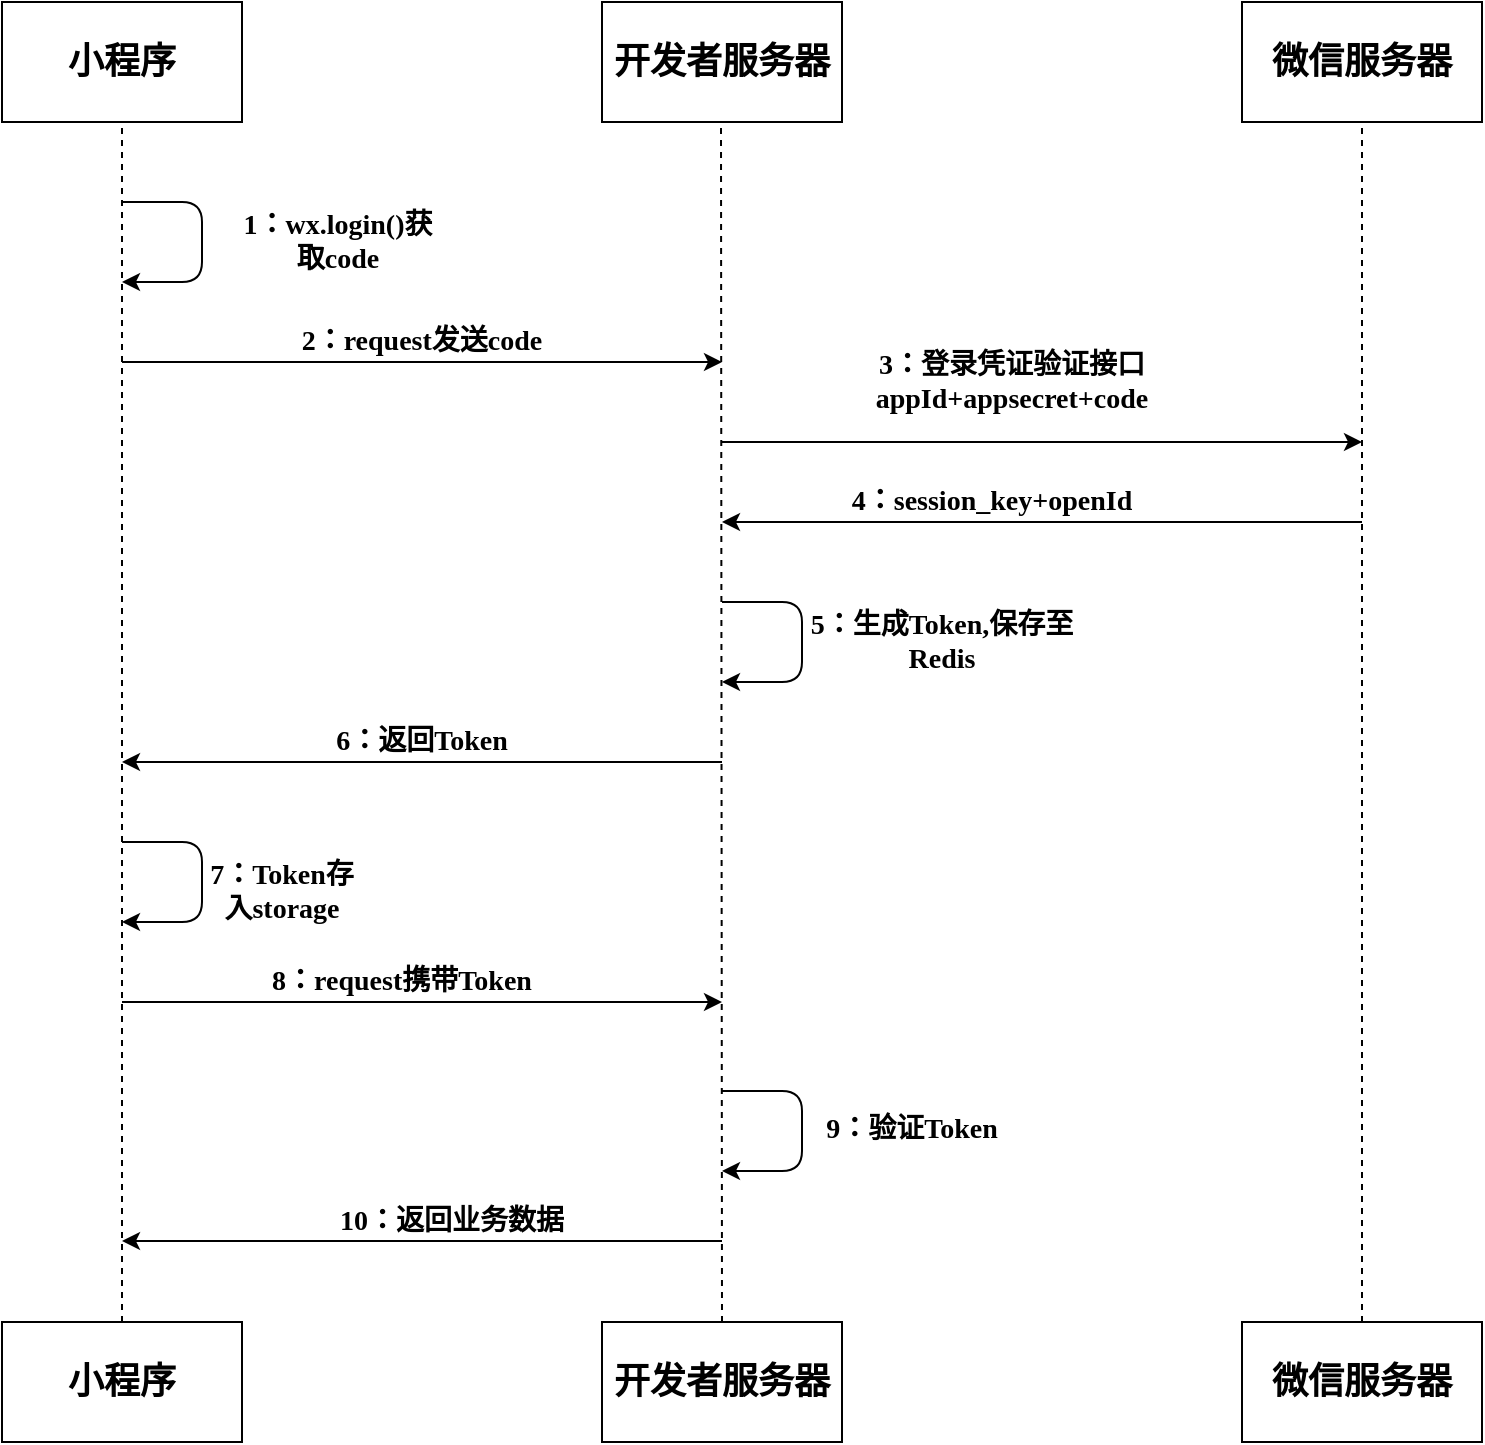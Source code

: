 <mxfile version="10.7.4" type="github"><diagram id="vmu4BHk6NGFIc5IeM8Mc" name="ÃÂÃÂ§ÃÂÃÂ¬ÃÂÃÂ¬ 1 ÃÂÃÂ©ÃÂÃÂ¡ÃÂÃÂµ"><mxGraphModel dx="1244" dy="509" grid="1" gridSize="10" guides="1" tooltips="1" connect="1" arrows="1" fold="1" page="1" pageScale="1" pageWidth="827" pageHeight="1169" math="0" shadow="0"><root><mxCell id="0"/><mxCell id="1" parent="0"/><mxCell id="5Fc3cuML7FwWnN1oHPf2-1" value="&lt;b&gt;&lt;font style=&quot;font-size: 18px&quot; face=&quot;宋体&quot;&gt;小程序&lt;/font&gt;&lt;/b&gt;" style="rounded=0;whiteSpace=wrap;html=1;" parent="1" vertex="1"><mxGeometry x="20" y="20" width="120" height="60" as="geometry"/></mxCell><mxCell id="5Fc3cuML7FwWnN1oHPf2-2" value="&lt;b&gt;&lt;font style=&quot;font-size: 18px&quot; face=&quot;宋体&quot;&gt;开发者服务器&lt;/font&gt;&lt;/b&gt;" style="rounded=0;whiteSpace=wrap;html=1;" parent="1" vertex="1"><mxGeometry x="320" y="20" width="120" height="60" as="geometry"/></mxCell><mxCell id="5Fc3cuML7FwWnN1oHPf2-3" value="&lt;font style=&quot;font-size: 18px&quot; face=&quot;宋体&quot;&gt;&lt;b&gt;微信服务器&lt;/b&gt;&lt;/font&gt;" style="rounded=0;whiteSpace=wrap;html=1;" parent="1" vertex="1"><mxGeometry x="640" y="20" width="120" height="60" as="geometry"/></mxCell><mxCell id="5Fc3cuML7FwWnN1oHPf2-4" value="&lt;font style=&quot;font-size: 18px&quot; face=&quot;宋体&quot;&gt;&lt;b&gt;小程序&lt;/b&gt;&lt;/font&gt;" style="rounded=0;whiteSpace=wrap;html=1;" parent="1" vertex="1"><mxGeometry x="20" y="680" width="120" height="60" as="geometry"/></mxCell><mxCell id="5Fc3cuML7FwWnN1oHPf2-5" value="&lt;font style=&quot;font-size: 18px&quot; face=&quot;宋体&quot;&gt;&lt;b&gt;开发者服务器&lt;/b&gt;&lt;/font&gt;" style="rounded=0;whiteSpace=wrap;html=1;" parent="1" vertex="1"><mxGeometry x="320" y="680" width="120" height="60" as="geometry"/></mxCell><mxCell id="5Fc3cuML7FwWnN1oHPf2-6" value="&lt;font style=&quot;font-size: 18px&quot; face=&quot;宋体&quot;&gt;&lt;b&gt;微信服务器&lt;/b&gt;&lt;/font&gt;" style="rounded=0;whiteSpace=wrap;html=1;" parent="1" vertex="1"><mxGeometry x="640" y="680" width="120" height="60" as="geometry"/></mxCell><mxCell id="5Fc3cuML7FwWnN1oHPf2-7" value="" style="endArrow=none;dashed=1;html=1;entryX=0.5;entryY=1;entryDx=0;entryDy=0;exitX=0.5;exitY=0;exitDx=0;exitDy=0;" parent="1" source="5Fc3cuML7FwWnN1oHPf2-4" target="5Fc3cuML7FwWnN1oHPf2-1" edge="1"><mxGeometry width="50" height="50" relative="1" as="geometry"><mxPoint x="20" y="580" as="sourcePoint"/><mxPoint x="70" y="530" as="targetPoint"/></mxGeometry></mxCell><mxCell id="5Fc3cuML7FwWnN1oHPf2-8" value="" style="endArrow=none;dashed=1;html=1;entryX=0.5;entryY=1;entryDx=0;entryDy=0;exitX=0.5;exitY=0;exitDx=0;exitDy=0;" parent="1" source="5Fc3cuML7FwWnN1oHPf2-5" edge="1"><mxGeometry width="50" height="50" relative="1" as="geometry"><mxPoint x="379.5" y="450" as="sourcePoint"/><mxPoint x="379.5" y="80" as="targetPoint"/></mxGeometry></mxCell><mxCell id="5Fc3cuML7FwWnN1oHPf2-9" value="" style="endArrow=none;dashed=1;html=1;entryX=0.5;entryY=1;entryDx=0;entryDy=0;" parent="1" edge="1"><mxGeometry width="50" height="50" relative="1" as="geometry"><mxPoint x="700" y="680" as="sourcePoint"/><mxPoint x="700" y="80" as="targetPoint"/></mxGeometry></mxCell><mxCell id="5Fc3cuML7FwWnN1oHPf2-12" value="" style="edgeStyle=segmentEdgeStyle;endArrow=classic;html=1;" parent="1" edge="1"><mxGeometry width="50" height="50" relative="1" as="geometry"><mxPoint x="80" y="120" as="sourcePoint"/><mxPoint x="80" y="160" as="targetPoint"/><Array as="points"><mxPoint x="120" y="120"/></Array></mxGeometry></mxCell><mxCell id="5Fc3cuML7FwWnN1oHPf2-13" value="" style="edgeStyle=segmentEdgeStyle;endArrow=classic;html=1;" parent="1" edge="1"><mxGeometry width="50" height="50" relative="1" as="geometry"><mxPoint x="80" y="440" as="sourcePoint"/><mxPoint x="80" y="480" as="targetPoint"/><Array as="points"><mxPoint x="120" y="440"/><mxPoint x="120" y="480"/></Array></mxGeometry></mxCell><mxCell id="5Fc3cuML7FwWnN1oHPf2-14" value="" style="edgeStyle=segmentEdgeStyle;endArrow=classic;html=1;" parent="1" edge="1"><mxGeometry width="50" height="50" relative="1" as="geometry"><mxPoint x="380" y="320" as="sourcePoint"/><mxPoint x="380" y="360" as="targetPoint"/><Array as="points"><mxPoint x="420" y="320"/><mxPoint x="420" y="360"/></Array></mxGeometry></mxCell><mxCell id="5Fc3cuML7FwWnN1oHPf2-16" value="&lt;font style=&quot;font-size: 14px&quot; face=&quot;宋体&quot;&gt;&lt;b&gt;1：wx.login()获取code&lt;/b&gt;&lt;/font&gt;" style="text;html=1;strokeColor=none;fillColor=none;align=center;verticalAlign=middle;whiteSpace=wrap;rounded=0;" parent="1" vertex="1"><mxGeometry x="136" y="130" width="104" height="20" as="geometry"/></mxCell><mxCell id="5Fc3cuML7FwWnN1oHPf2-17" value="" style="endArrow=classic;html=1;" parent="1" edge="1"><mxGeometry width="50" height="50" relative="1" as="geometry"><mxPoint x="80" y="200" as="sourcePoint"/><mxPoint x="380" y="200" as="targetPoint"/></mxGeometry></mxCell><mxCell id="5Fc3cuML7FwWnN1oHPf2-18" value="&lt;font style=&quot;font-size: 14px&quot; face=&quot;宋体&quot;&gt;&lt;b&gt;2：request发送code&lt;/b&gt;&lt;/font&gt;" style="text;html=1;strokeColor=none;fillColor=none;align=center;verticalAlign=middle;whiteSpace=wrap;rounded=0;" parent="1" vertex="1"><mxGeometry x="150" y="180" width="160" height="20" as="geometry"/></mxCell><mxCell id="5Fc3cuML7FwWnN1oHPf2-19" value="" style="endArrow=classic;html=1;" parent="1" edge="1"><mxGeometry width="50" height="50" relative="1" as="geometry"><mxPoint x="380" y="240" as="sourcePoint"/><mxPoint x="700" y="240" as="targetPoint"/></mxGeometry></mxCell><mxCell id="5Fc3cuML7FwWnN1oHPf2-20" value="&lt;font style=&quot;font-size: 14px&quot; face=&quot;宋体&quot;&gt;&lt;b&gt;3：登录凭证验证接口&lt;br&gt;appId+appsecret+code&lt;/b&gt;&lt;/font&gt;&lt;br&gt;" style="text;html=1;strokeColor=none;fillColor=none;align=center;verticalAlign=middle;whiteSpace=wrap;rounded=0;" parent="1" vertex="1"><mxGeometry x="450" y="190" width="150" height="40" as="geometry"/></mxCell><mxCell id="5Fc3cuML7FwWnN1oHPf2-21" value="" style="endArrow=classic;html=1;" parent="1" edge="1"><mxGeometry width="50" height="50" relative="1" as="geometry"><mxPoint x="700" y="280" as="sourcePoint"/><mxPoint x="380" y="280" as="targetPoint"/></mxGeometry></mxCell><mxCell id="5Fc3cuML7FwWnN1oHPf2-23" value="&lt;font style=&quot;font-size: 14px&quot; face=&quot;宋体&quot;&gt;&lt;b&gt;4：session_key+openId&lt;/b&gt;&lt;/font&gt;&lt;br&gt;" style="text;html=1;strokeColor=none;fillColor=none;align=center;verticalAlign=middle;whiteSpace=wrap;rounded=0;" parent="1" vertex="1"><mxGeometry x="430" y="260" width="170" height="20" as="geometry"/></mxCell><mxCell id="5Fc3cuML7FwWnN1oHPf2-24" value="&lt;font style=&quot;font-size: 14px&quot; face=&quot;宋体&quot;&gt;&lt;b&gt;5：生成Token,保存至Redis&lt;/b&gt;&lt;/font&gt;" style="text;html=1;strokeColor=none;fillColor=none;align=center;verticalAlign=middle;whiteSpace=wrap;rounded=0;" parent="1" vertex="1"><mxGeometry x="420" y="330" width="140" height="20" as="geometry"/></mxCell><mxCell id="5Fc3cuML7FwWnN1oHPf2-25" value="" style="endArrow=classic;html=1;" parent="1" edge="1"><mxGeometry width="50" height="50" relative="1" as="geometry"><mxPoint x="380" y="400" as="sourcePoint"/><mxPoint x="80" y="400" as="targetPoint"/></mxGeometry></mxCell><mxCell id="5Fc3cuML7FwWnN1oHPf2-26" value="&lt;font style=&quot;font-size: 14px&quot; face=&quot;宋体&quot;&gt;&lt;b&gt;6：返回Token&lt;/b&gt;&lt;/font&gt;" style="text;html=1;strokeColor=none;fillColor=none;align=center;verticalAlign=middle;whiteSpace=wrap;rounded=0;" parent="1" vertex="1"><mxGeometry x="170" y="380" width="120" height="20" as="geometry"/></mxCell><mxCell id="5Fc3cuML7FwWnN1oHPf2-27" value="&lt;font style=&quot;font-size: 14px&quot; face=&quot;宋体&quot;&gt;&lt;b&gt;7：Token存入storage&lt;/b&gt;&lt;/font&gt;" style="text;html=1;strokeColor=none;fillColor=none;align=center;verticalAlign=middle;whiteSpace=wrap;rounded=0;" parent="1" vertex="1"><mxGeometry x="120" y="450" width="80" height="30" as="geometry"/></mxCell><mxCell id="5Fc3cuML7FwWnN1oHPf2-28" value="" style="endArrow=classic;html=1;" parent="1" edge="1"><mxGeometry width="50" height="50" relative="1" as="geometry"><mxPoint x="80" y="520" as="sourcePoint"/><mxPoint x="380" y="520" as="targetPoint"/><Array as="points"><mxPoint x="240" y="520"/></Array></mxGeometry></mxCell><mxCell id="5Fc3cuML7FwWnN1oHPf2-29" value="" style="edgeStyle=segmentEdgeStyle;endArrow=classic;html=1;" parent="1" edge="1"><mxGeometry width="50" height="50" relative="1" as="geometry"><mxPoint x="380" y="564.5" as="sourcePoint"/><mxPoint x="380" y="604.5" as="targetPoint"/><Array as="points"><mxPoint x="420" y="564.5"/><mxPoint x="420" y="604.5"/></Array></mxGeometry></mxCell><mxCell id="5Fc3cuML7FwWnN1oHPf2-30" value="" style="endArrow=classic;html=1;" parent="1" edge="1"><mxGeometry width="50" height="50" relative="1" as="geometry"><mxPoint x="380" y="639.5" as="sourcePoint"/><mxPoint x="80" y="639.5" as="targetPoint"/></mxGeometry></mxCell><mxCell id="5Fc3cuML7FwWnN1oHPf2-31" value="&lt;font style=&quot;font-size: 14px&quot; face=&quot;宋体&quot;&gt;&lt;b&gt;8：request携带Token&lt;/b&gt;&lt;/font&gt;" style="text;html=1;strokeColor=none;fillColor=none;align=center;verticalAlign=middle;whiteSpace=wrap;rounded=0;" parent="1" vertex="1"><mxGeometry x="150" y="500" width="140" height="20" as="geometry"/></mxCell><mxCell id="5Fc3cuML7FwWnN1oHPf2-32" value="&lt;font style=&quot;font-size: 14px&quot; face=&quot;宋体&quot;&gt;&lt;b&gt;10：返回业务数据&lt;/b&gt;&lt;/font&gt;" style="text;html=1;strokeColor=none;fillColor=none;align=center;verticalAlign=middle;whiteSpace=wrap;rounded=0;" parent="1" vertex="1"><mxGeometry x="180" y="620" width="130" height="20" as="geometry"/></mxCell><mxCell id="5Fc3cuML7FwWnN1oHPf2-33" value="&lt;font style=&quot;font-size: 14px&quot; face=&quot;宋体&quot;&gt;&lt;b&gt;9：验证Token&lt;/b&gt;&lt;/font&gt;" style="text;html=1;strokeColor=none;fillColor=none;align=center;verticalAlign=middle;whiteSpace=wrap;rounded=0;" parent="1" vertex="1"><mxGeometry x="420" y="574" width="110" height="20" as="geometry"/></mxCell></root></mxGraphModel></diagram></mxfile>
